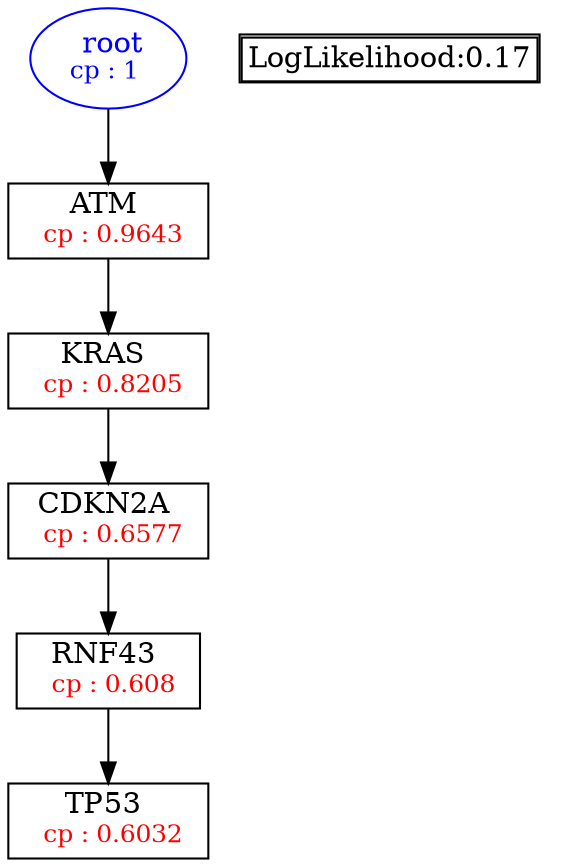 digraph tree {
    "root" [label=<<font color='Blue'> root</font><br/><font color='Blue' POINT-SIZE='12'>cp : 1 </font>>, shape=oval, color=Blue];
    "S1" [label =<ATM <br/> <font color='Red' POINT-SIZE='12'> cp : 0.9643 </font>>, shape=box];
    "S2" [label =<KRAS <br/> <font color='Red' POINT-SIZE='12'> cp : 0.8205 </font>>, shape=box];
    "S5" [label =<CDKN2A <br/> <font color='Red' POINT-SIZE='12'> cp : 0.6577 </font>>, shape=box];
    "S4" [label =<RNF43 <br/> <font color='Red' POINT-SIZE='12'> cp : 0.608 </font>>, shape=box];
    "S3" [label =<TP53 <br/> <font color='Red' POINT-SIZE='12'> cp : 0.6032 </font>>, shape=box];
    "root" -> "S1";
    "S1" -> "S2";
    "S2" -> "S5";
    "S5" -> "S4";
    "S4" -> "S3";

    node[shape=plaintext]
    fontsize="10"
    struct1 [label=
    <<TABLE BORDER="1" CELLBORDER="1" CELLSPACING="0" >
    <TR><TD ALIGN="LEFT">LogLikelihood:0.17</TD></TR>
    </TABLE>>];

}
